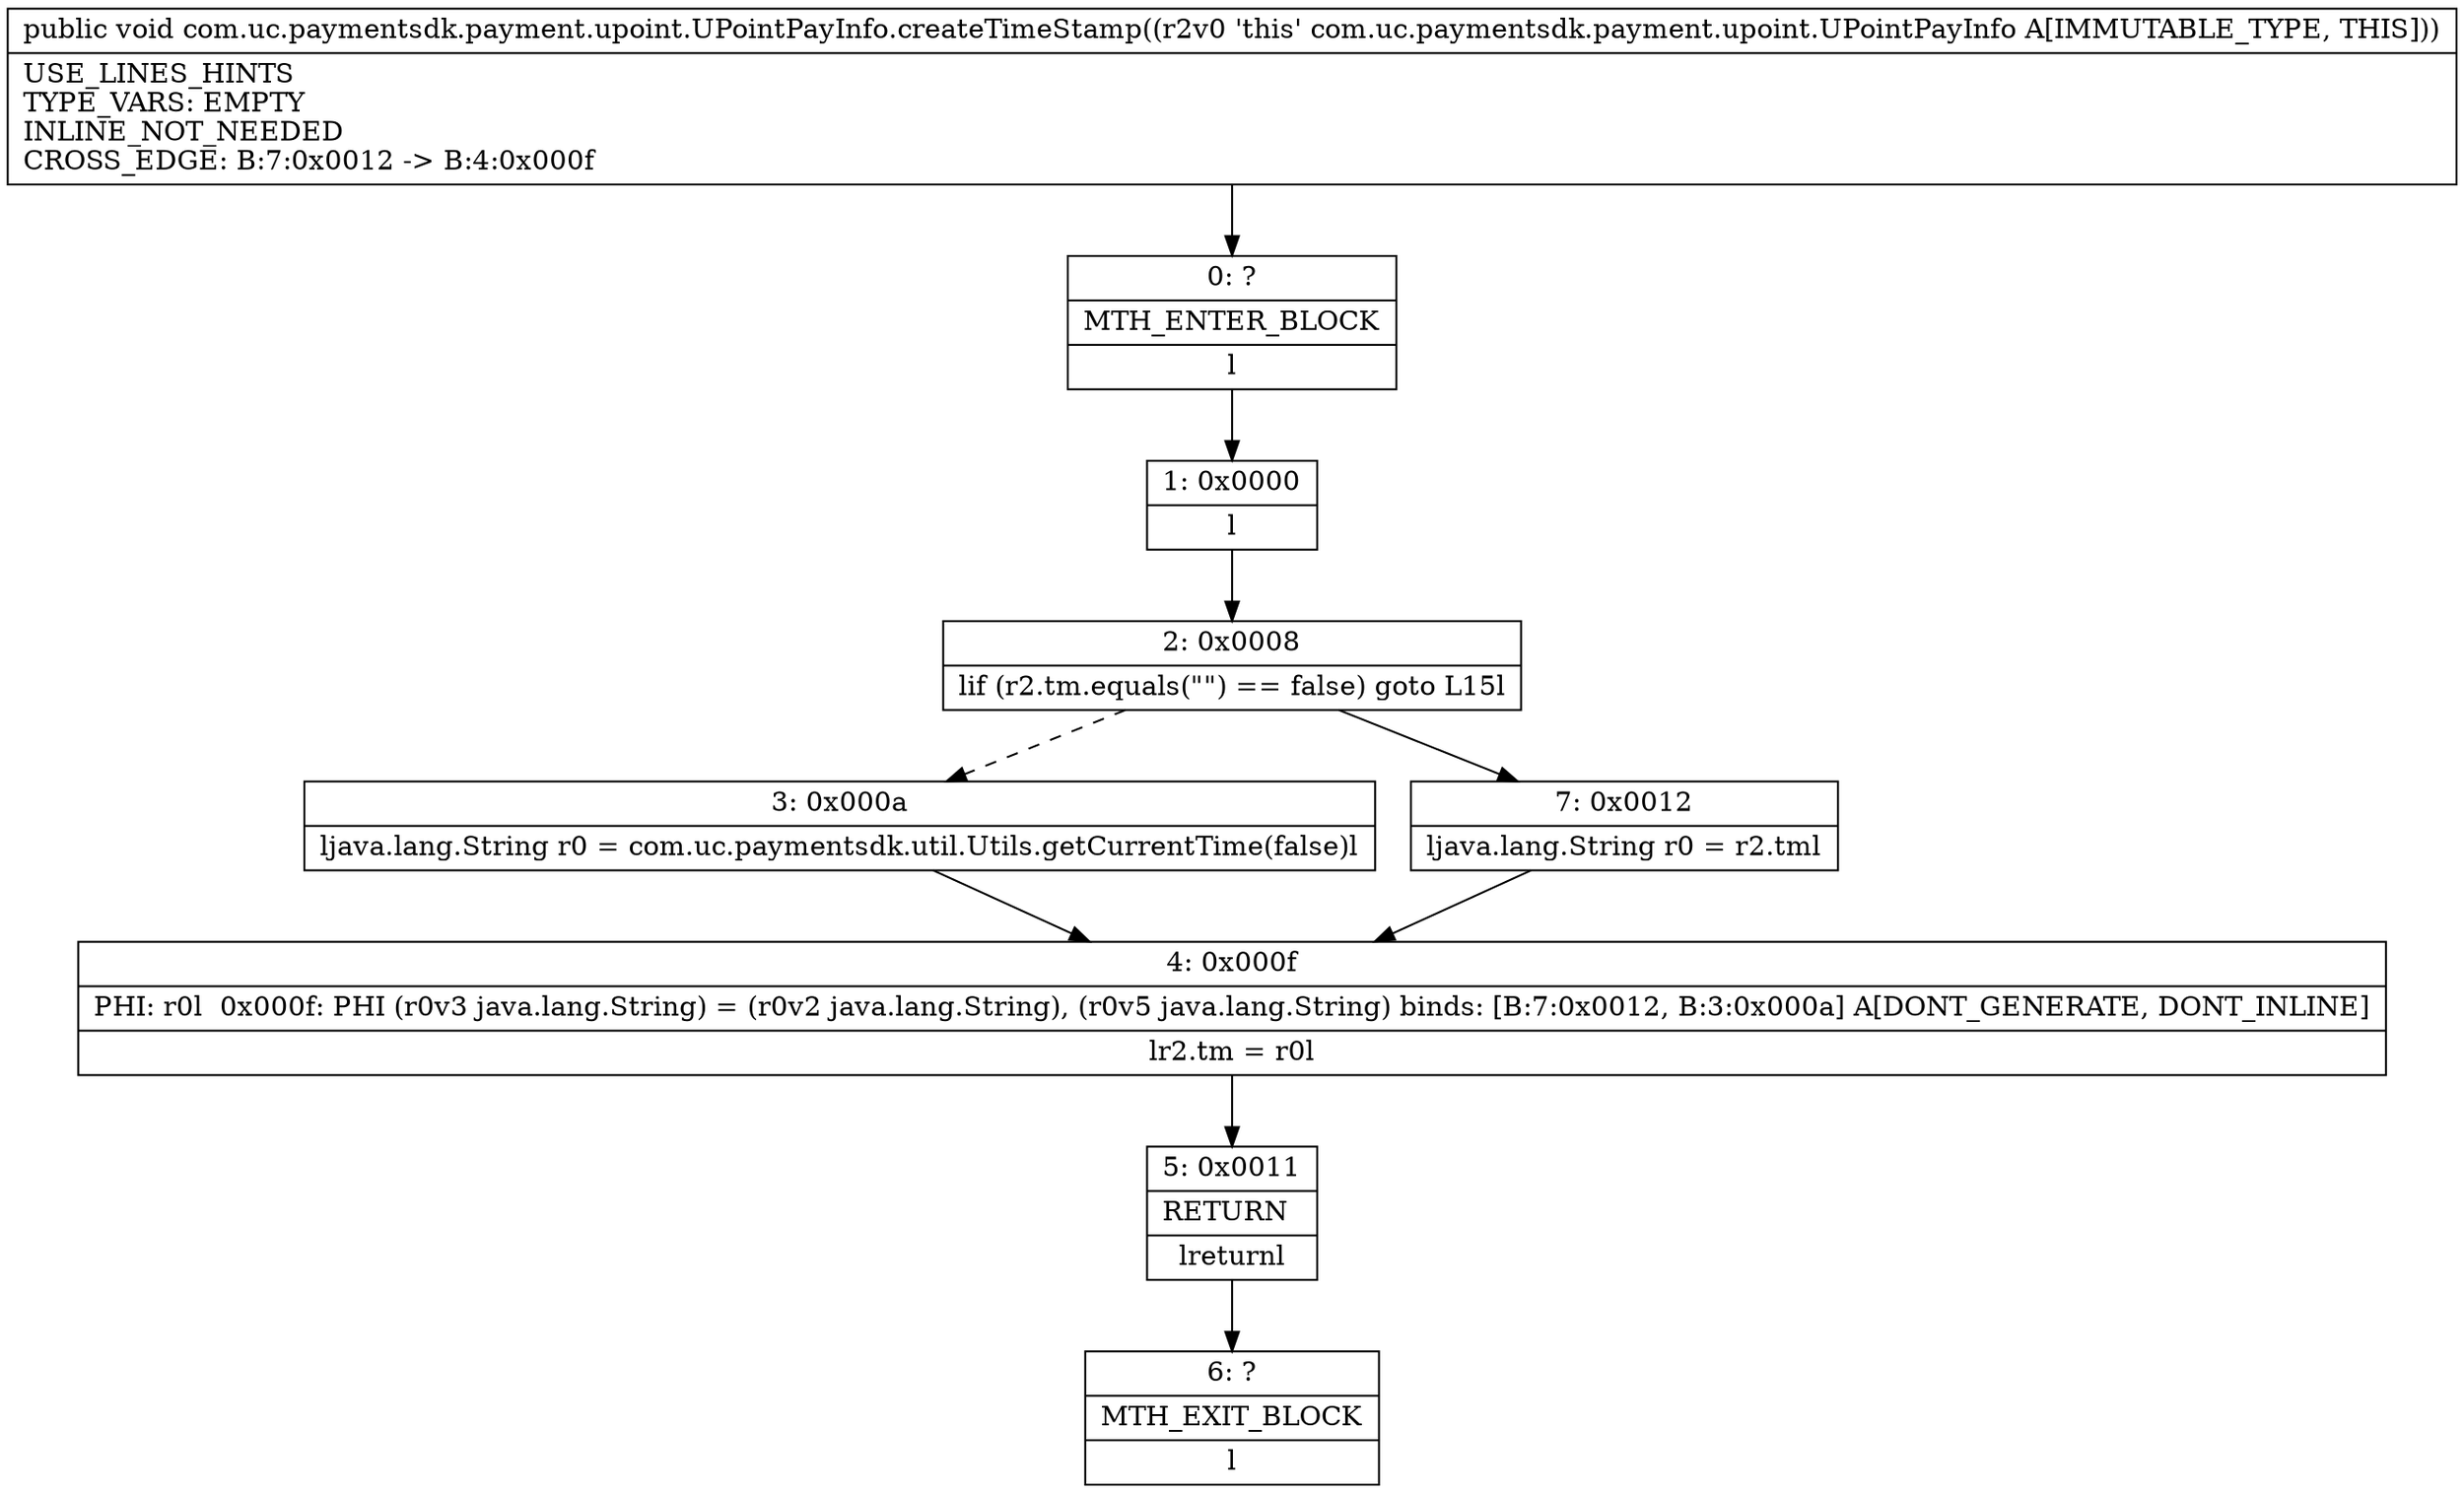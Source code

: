 digraph "CFG forcom.uc.paymentsdk.payment.upoint.UPointPayInfo.createTimeStamp()V" {
Node_0 [shape=record,label="{0\:\ ?|MTH_ENTER_BLOCK\l|l}"];
Node_1 [shape=record,label="{1\:\ 0x0000|l}"];
Node_2 [shape=record,label="{2\:\ 0x0008|lif (r2.tm.equals(\"\") == false) goto L15l}"];
Node_3 [shape=record,label="{3\:\ 0x000a|ljava.lang.String r0 = com.uc.paymentsdk.util.Utils.getCurrentTime(false)l}"];
Node_4 [shape=record,label="{4\:\ 0x000f|PHI: r0l  0x000f: PHI (r0v3 java.lang.String) = (r0v2 java.lang.String), (r0v5 java.lang.String) binds: [B:7:0x0012, B:3:0x000a] A[DONT_GENERATE, DONT_INLINE]\l|lr2.tm = r0l}"];
Node_5 [shape=record,label="{5\:\ 0x0011|RETURN\l|lreturnl}"];
Node_6 [shape=record,label="{6\:\ ?|MTH_EXIT_BLOCK\l|l}"];
Node_7 [shape=record,label="{7\:\ 0x0012|ljava.lang.String r0 = r2.tml}"];
MethodNode[shape=record,label="{public void com.uc.paymentsdk.payment.upoint.UPointPayInfo.createTimeStamp((r2v0 'this' com.uc.paymentsdk.payment.upoint.UPointPayInfo A[IMMUTABLE_TYPE, THIS]))  | USE_LINES_HINTS\lTYPE_VARS: EMPTY\lINLINE_NOT_NEEDED\lCROSS_EDGE: B:7:0x0012 \-\> B:4:0x000f\l}"];
MethodNode -> Node_0;
Node_0 -> Node_1;
Node_1 -> Node_2;
Node_2 -> Node_3[style=dashed];
Node_2 -> Node_7;
Node_3 -> Node_4;
Node_4 -> Node_5;
Node_5 -> Node_6;
Node_7 -> Node_4;
}

